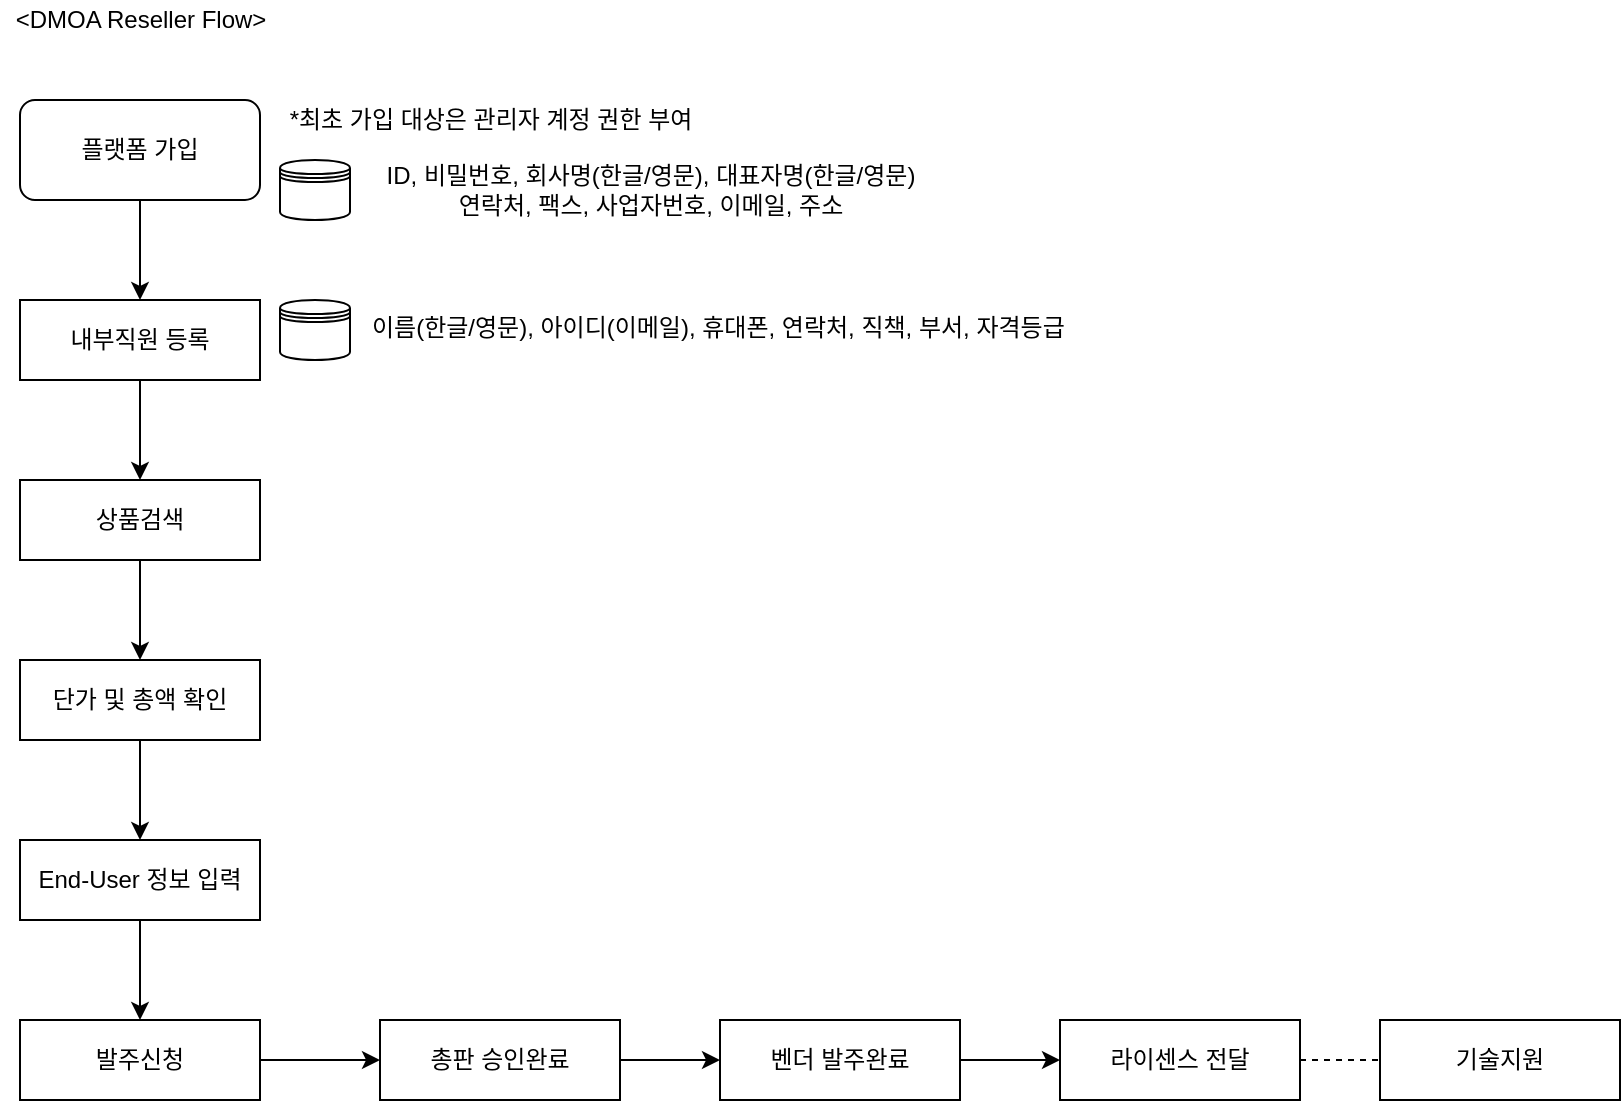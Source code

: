 <mxfile version="15.8.3" type="github">
  <diagram id="gD5msPuNiPiTAfF6Eoq4" name="Page-1">
    <mxGraphModel dx="1422" dy="794" grid="1" gridSize="10" guides="1" tooltips="1" connect="1" arrows="1" fold="1" page="1" pageScale="1" pageWidth="827" pageHeight="1169" math="0" shadow="0">
      <root>
        <mxCell id="0" />
        <mxCell id="1" parent="0" />
        <mxCell id="e1ycje_ZyLDIXfNrTQiv-4" value="" style="edgeStyle=orthogonalEdgeStyle;rounded=0;orthogonalLoop=1;jettySize=auto;html=1;" parent="1" source="e1ycje_ZyLDIXfNrTQiv-1" target="e1ycje_ZyLDIXfNrTQiv-3" edge="1">
          <mxGeometry relative="1" as="geometry" />
        </mxCell>
        <mxCell id="e1ycje_ZyLDIXfNrTQiv-1" value="플랫폼 가입" style="rounded=1;whiteSpace=wrap;html=1;" parent="1" vertex="1">
          <mxGeometry x="40" y="70" width="120" height="50" as="geometry" />
        </mxCell>
        <mxCell id="e1ycje_ZyLDIXfNrTQiv-2" value="&amp;lt;DMOA Reseller Flow&amp;gt;" style="text;html=1;resizable=0;autosize=1;align=center;verticalAlign=middle;points=[];fillColor=none;strokeColor=none;rounded=0;" parent="1" vertex="1">
          <mxGeometry x="30" y="20" width="140" height="20" as="geometry" />
        </mxCell>
        <mxCell id="e1ycje_ZyLDIXfNrTQiv-6" value="" style="edgeStyle=orthogonalEdgeStyle;rounded=0;orthogonalLoop=1;jettySize=auto;html=1;" parent="1" source="e1ycje_ZyLDIXfNrTQiv-3" target="e1ycje_ZyLDIXfNrTQiv-5" edge="1">
          <mxGeometry relative="1" as="geometry" />
        </mxCell>
        <mxCell id="e1ycje_ZyLDIXfNrTQiv-3" value="내부직원 등록" style="rounded=0;whiteSpace=wrap;html=1;" parent="1" vertex="1">
          <mxGeometry x="40" y="170" width="120" height="40" as="geometry" />
        </mxCell>
        <mxCell id="e1ycje_ZyLDIXfNrTQiv-8" value="" style="edgeStyle=orthogonalEdgeStyle;rounded=0;orthogonalLoop=1;jettySize=auto;html=1;" parent="1" source="e1ycje_ZyLDIXfNrTQiv-5" target="e1ycje_ZyLDIXfNrTQiv-7" edge="1">
          <mxGeometry relative="1" as="geometry" />
        </mxCell>
        <mxCell id="e1ycje_ZyLDIXfNrTQiv-5" value="상품검색" style="rounded=0;whiteSpace=wrap;html=1;" parent="1" vertex="1">
          <mxGeometry x="40" y="260" width="120" height="40" as="geometry" />
        </mxCell>
        <mxCell id="e1ycje_ZyLDIXfNrTQiv-10" value="" style="edgeStyle=orthogonalEdgeStyle;rounded=0;orthogonalLoop=1;jettySize=auto;html=1;" parent="1" source="e1ycje_ZyLDIXfNrTQiv-7" target="e1ycje_ZyLDIXfNrTQiv-9" edge="1">
          <mxGeometry relative="1" as="geometry" />
        </mxCell>
        <mxCell id="e1ycje_ZyLDIXfNrTQiv-7" value="단가 및 총액 확인" style="rounded=0;whiteSpace=wrap;html=1;" parent="1" vertex="1">
          <mxGeometry x="40" y="350" width="120" height="40" as="geometry" />
        </mxCell>
        <mxCell id="e1ycje_ZyLDIXfNrTQiv-12" value="" style="edgeStyle=orthogonalEdgeStyle;rounded=0;orthogonalLoop=1;jettySize=auto;html=1;" parent="1" source="e1ycje_ZyLDIXfNrTQiv-9" target="e1ycje_ZyLDIXfNrTQiv-11" edge="1">
          <mxGeometry relative="1" as="geometry" />
        </mxCell>
        <mxCell id="e1ycje_ZyLDIXfNrTQiv-9" value="End-User 정보 입력" style="rounded=0;whiteSpace=wrap;html=1;" parent="1" vertex="1">
          <mxGeometry x="40" y="440" width="120" height="40" as="geometry" />
        </mxCell>
        <mxCell id="e1ycje_ZyLDIXfNrTQiv-14" value="" style="edgeStyle=orthogonalEdgeStyle;rounded=0;orthogonalLoop=1;jettySize=auto;html=1;" parent="1" source="e1ycje_ZyLDIXfNrTQiv-11" target="e1ycje_ZyLDIXfNrTQiv-13" edge="1">
          <mxGeometry relative="1" as="geometry" />
        </mxCell>
        <mxCell id="e1ycje_ZyLDIXfNrTQiv-11" value="발주신청" style="rounded=0;whiteSpace=wrap;html=1;" parent="1" vertex="1">
          <mxGeometry x="40" y="530" width="120" height="40" as="geometry" />
        </mxCell>
        <mxCell id="e1ycje_ZyLDIXfNrTQiv-16" value="" style="edgeStyle=orthogonalEdgeStyle;rounded=0;orthogonalLoop=1;jettySize=auto;html=1;" parent="1" source="e1ycje_ZyLDIXfNrTQiv-13" target="e1ycje_ZyLDIXfNrTQiv-15" edge="1">
          <mxGeometry relative="1" as="geometry" />
        </mxCell>
        <mxCell id="e1ycje_ZyLDIXfNrTQiv-13" value="총판 승인완료" style="rounded=0;whiteSpace=wrap;html=1;" parent="1" vertex="1">
          <mxGeometry x="220" y="530" width="120" height="40" as="geometry" />
        </mxCell>
        <mxCell id="e1ycje_ZyLDIXfNrTQiv-18" value="" style="edgeStyle=orthogonalEdgeStyle;rounded=0;orthogonalLoop=1;jettySize=auto;html=1;" parent="1" source="e1ycje_ZyLDIXfNrTQiv-15" target="e1ycje_ZyLDIXfNrTQiv-17" edge="1">
          <mxGeometry relative="1" as="geometry" />
        </mxCell>
        <mxCell id="e1ycje_ZyLDIXfNrTQiv-15" value="벤더 발주완료" style="rounded=0;whiteSpace=wrap;html=1;" parent="1" vertex="1">
          <mxGeometry x="390" y="530" width="120" height="40" as="geometry" />
        </mxCell>
        <mxCell id="e1ycje_ZyLDIXfNrTQiv-17" value="라이센스 전달" style="rounded=0;whiteSpace=wrap;html=1;" parent="1" vertex="1">
          <mxGeometry x="560" y="530" width="120" height="40" as="geometry" />
        </mxCell>
        <mxCell id="e1ycje_ZyLDIXfNrTQiv-19" value="기술지원" style="rounded=0;whiteSpace=wrap;html=1;" parent="1" vertex="1">
          <mxGeometry x="720" y="530" width="120" height="40" as="geometry" />
        </mxCell>
        <mxCell id="e1ycje_ZyLDIXfNrTQiv-20" value="" style="endArrow=none;dashed=1;html=1;rounded=0;" parent="1" edge="1">
          <mxGeometry width="50" height="50" relative="1" as="geometry">
            <mxPoint x="680" y="550" as="sourcePoint" />
            <mxPoint x="720" y="550" as="targetPoint" />
          </mxGeometry>
        </mxCell>
        <mxCell id="0motNkOjo0MHVhQcWbno-1" value="" style="shape=datastore;whiteSpace=wrap;html=1;" vertex="1" parent="1">
          <mxGeometry x="170" y="100" width="35" height="30" as="geometry" />
        </mxCell>
        <mxCell id="0motNkOjo0MHVhQcWbno-2" value="*최초 가입 대상은 관리자 계정 권한 부여" style="text;html=1;resizable=0;autosize=1;align=center;verticalAlign=middle;points=[];fillColor=none;strokeColor=none;rounded=0;" vertex="1" parent="1">
          <mxGeometry x="160" y="70" width="230" height="20" as="geometry" />
        </mxCell>
        <mxCell id="0motNkOjo0MHVhQcWbno-3" value="ID, 비밀번호, 회사명(한글/영문), 대표자명(한글/영문)&lt;br&gt;연락처, 팩스, 사업자번호, 이메일, 주소" style="text;html=1;resizable=0;autosize=1;align=center;verticalAlign=middle;points=[];fillColor=none;strokeColor=none;rounded=0;" vertex="1" parent="1">
          <mxGeometry x="205" y="100" width="300" height="30" as="geometry" />
        </mxCell>
        <mxCell id="0motNkOjo0MHVhQcWbno-4" value="이름(한글/영문), 아이디(이메일), 휴대폰, 연락처, 직책, 부서, 자격등급" style="text;whiteSpace=wrap;html=1;" vertex="1" parent="1">
          <mxGeometry x="214" y="170" width="400" height="30" as="geometry" />
        </mxCell>
        <mxCell id="0motNkOjo0MHVhQcWbno-5" value="" style="shape=datastore;whiteSpace=wrap;html=1;" vertex="1" parent="1">
          <mxGeometry x="170" y="170" width="35" height="30" as="geometry" />
        </mxCell>
      </root>
    </mxGraphModel>
  </diagram>
</mxfile>
